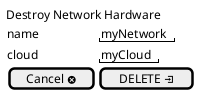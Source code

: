 @startuml

salt
{
  Destroy Network Hardware
  {
      name | "myNetwork"
      cloud | "myCloud"
      [ Cancel <&circle-x>] | [ DELETE <&account-login> ]
  }
}

@enduml
